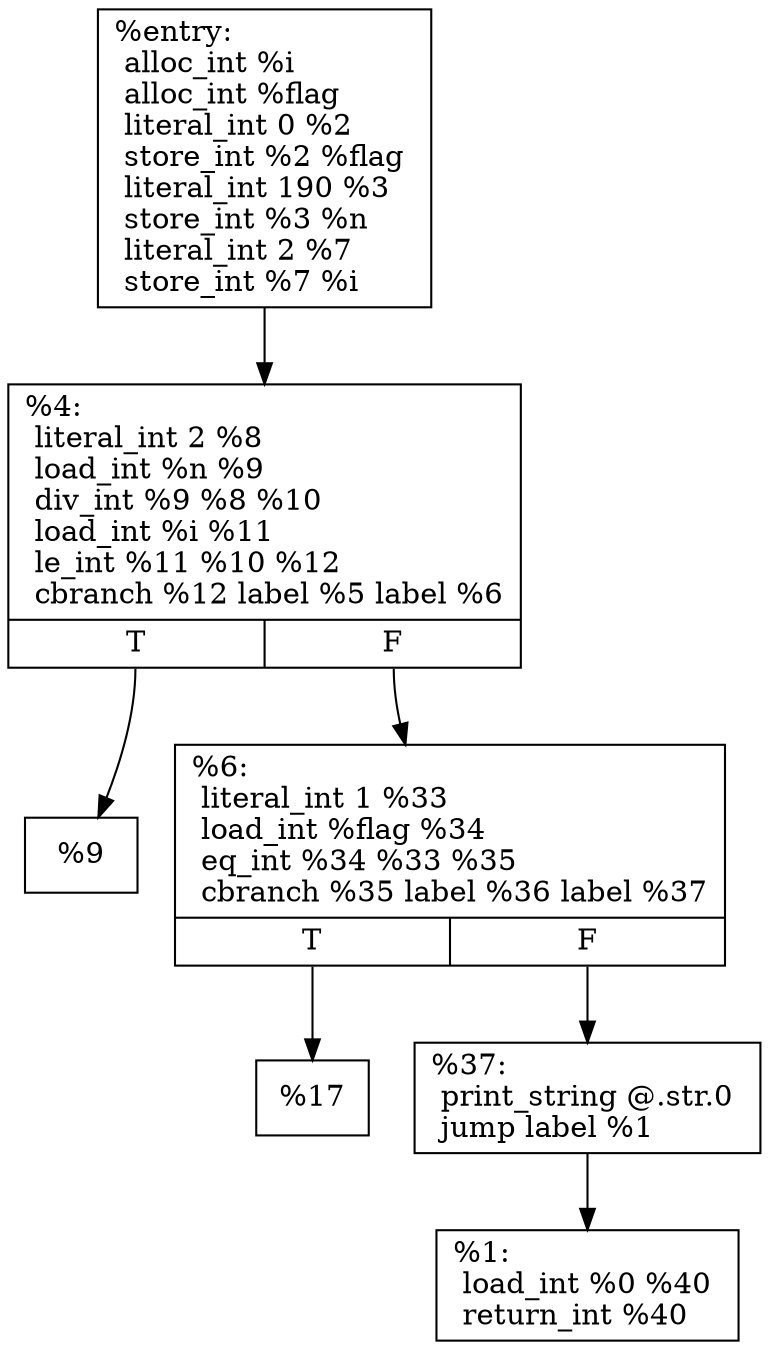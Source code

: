 digraph g {
	node [shape=record]
	"%entry" [label="{%entry:\l	  alloc_int %i \l	  alloc_int %flag \l	  literal_int 0 %2 \l	  store_int %2 %flag \l	  literal_int 190 %3 \l	  store_int %3 %n \l	  literal_int 2 %7 \l	  store_int %7 %i \l	}"]
	"%entry" -> "%4"
	"%4" [label="{%4:\l	  literal_int 2 %8 \l	  load_int %n %9 \l	  div_int %9 %8 %10 \l	  load_int %i %11 \l	  le_int %11 %10 %12 \l	  cbranch %12 label %5 label %6\l	|{<f0>T|<f1>F}}"]
	"%4":f0 -> "%5"
	"%4":f1 -> "%6"
	"%6" [label="{%6:\l	  literal_int 1 %33 \l	  load_int %flag %34 \l	  eq_int %34 %33 %35 \l	  cbranch %35 label %36 label %37\l	|{<f0>T|<f1>F}}"]
	"%6":f0 -> "%36"
	"%6":f1 -> "%37"
	"%37" [label="{%37:\l	  print_string @.str.0 \l	  jump label %1\l	}"]
	"%37" -> "%1"
	"%1" [label="{%1:\l	  load_int %0 %40 \l	  return_int %40\l	}"]
}
